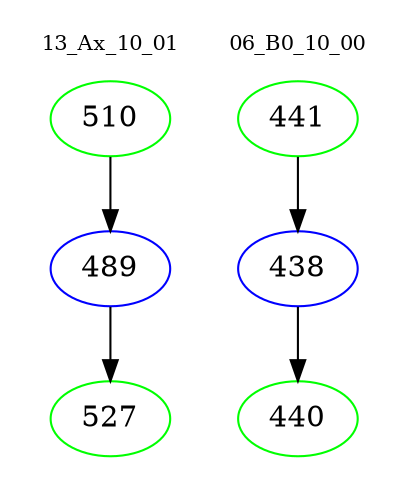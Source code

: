 digraph{
subgraph cluster_0 {
color = white
label = "13_Ax_10_01";
fontsize=10;
T0_510 [label="510", color="green"]
T0_510 -> T0_489 [color="black"]
T0_489 [label="489", color="blue"]
T0_489 -> T0_527 [color="black"]
T0_527 [label="527", color="green"]
}
subgraph cluster_1 {
color = white
label = "06_B0_10_00";
fontsize=10;
T1_441 [label="441", color="green"]
T1_441 -> T1_438 [color="black"]
T1_438 [label="438", color="blue"]
T1_438 -> T1_440 [color="black"]
T1_440 [label="440", color="green"]
}
}
